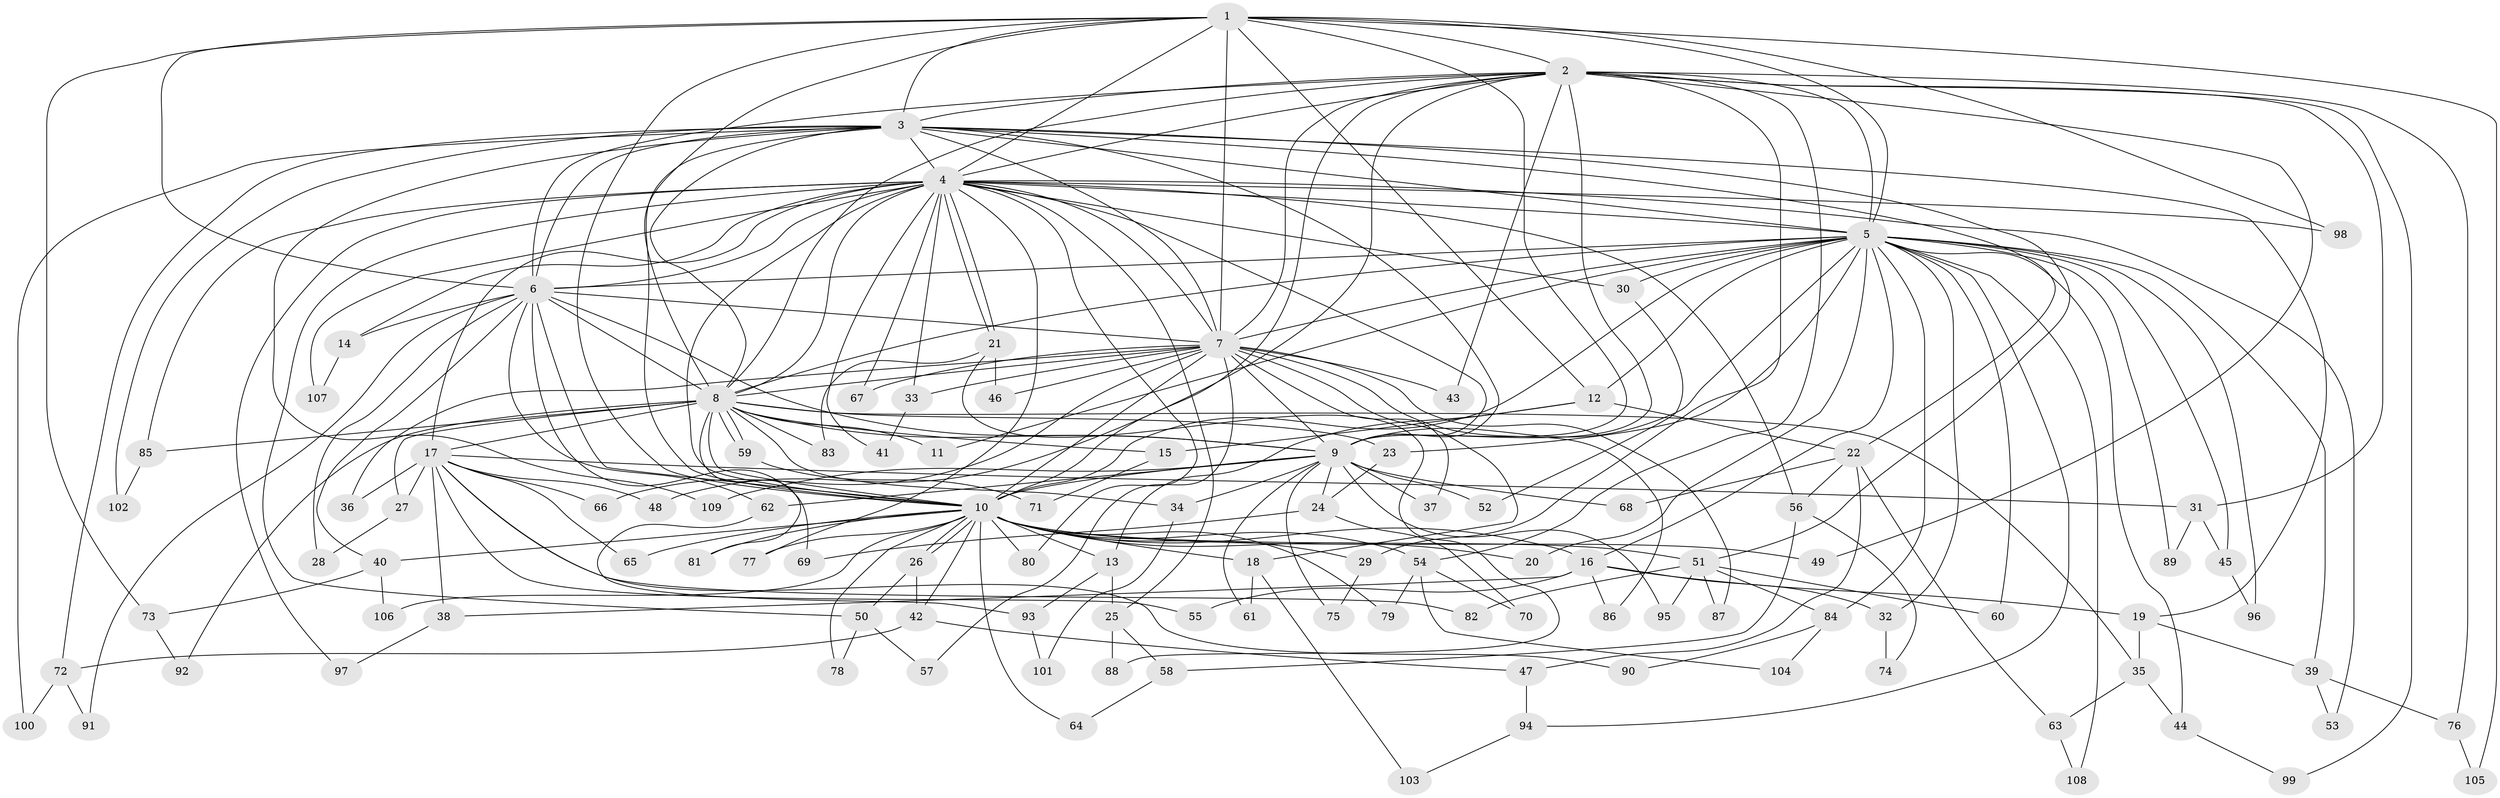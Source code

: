 // coarse degree distribution, {7: 0.05454545454545454, 3: 0.2909090909090909, 2: 0.21818181818181817, 21: 0.01818181818181818, 15: 0.05454545454545454, 4: 0.18181818181818182, 17: 0.01818181818181818, 6: 0.03636363636363636, 20: 0.03636363636363636, 19: 0.01818181818181818, 12: 0.03636363636363636, 5: 0.01818181818181818, 14: 0.01818181818181818}
// Generated by graph-tools (version 1.1) at 2025/36/03/04/25 23:36:29]
// undirected, 109 vertices, 243 edges
graph export_dot {
  node [color=gray90,style=filled];
  1;
  2;
  3;
  4;
  5;
  6;
  7;
  8;
  9;
  10;
  11;
  12;
  13;
  14;
  15;
  16;
  17;
  18;
  19;
  20;
  21;
  22;
  23;
  24;
  25;
  26;
  27;
  28;
  29;
  30;
  31;
  32;
  33;
  34;
  35;
  36;
  37;
  38;
  39;
  40;
  41;
  42;
  43;
  44;
  45;
  46;
  47;
  48;
  49;
  50;
  51;
  52;
  53;
  54;
  55;
  56;
  57;
  58;
  59;
  60;
  61;
  62;
  63;
  64;
  65;
  66;
  67;
  68;
  69;
  70;
  71;
  72;
  73;
  74;
  75;
  76;
  77;
  78;
  79;
  80;
  81;
  82;
  83;
  84;
  85;
  86;
  87;
  88;
  89;
  90;
  91;
  92;
  93;
  94;
  95;
  96;
  97;
  98;
  99;
  100;
  101;
  102;
  103;
  104;
  105;
  106;
  107;
  108;
  109;
  1 -- 2;
  1 -- 3;
  1 -- 4;
  1 -- 5;
  1 -- 6;
  1 -- 7;
  1 -- 8;
  1 -- 9;
  1 -- 10;
  1 -- 12;
  1 -- 73;
  1 -- 98;
  1 -- 105;
  2 -- 3;
  2 -- 4;
  2 -- 5;
  2 -- 6;
  2 -- 7;
  2 -- 8;
  2 -- 9;
  2 -- 10;
  2 -- 29;
  2 -- 31;
  2 -- 43;
  2 -- 48;
  2 -- 49;
  2 -- 54;
  2 -- 76;
  2 -- 99;
  3 -- 4;
  3 -- 5;
  3 -- 6;
  3 -- 7;
  3 -- 8;
  3 -- 9;
  3 -- 10;
  3 -- 19;
  3 -- 22;
  3 -- 51;
  3 -- 72;
  3 -- 100;
  3 -- 102;
  3 -- 109;
  4 -- 5;
  4 -- 6;
  4 -- 7;
  4 -- 8;
  4 -- 9;
  4 -- 10;
  4 -- 14;
  4 -- 17;
  4 -- 21;
  4 -- 21;
  4 -- 25;
  4 -- 30;
  4 -- 33;
  4 -- 41;
  4 -- 50;
  4 -- 53;
  4 -- 56;
  4 -- 67;
  4 -- 77;
  4 -- 80;
  4 -- 85;
  4 -- 97;
  4 -- 98;
  4 -- 107;
  5 -- 6;
  5 -- 7;
  5 -- 8;
  5 -- 9;
  5 -- 10;
  5 -- 11;
  5 -- 12;
  5 -- 16;
  5 -- 20;
  5 -- 23;
  5 -- 30;
  5 -- 32;
  5 -- 39;
  5 -- 44;
  5 -- 45;
  5 -- 60;
  5 -- 84;
  5 -- 89;
  5 -- 94;
  5 -- 96;
  5 -- 108;
  6 -- 7;
  6 -- 8;
  6 -- 9;
  6 -- 10;
  6 -- 14;
  6 -- 28;
  6 -- 40;
  6 -- 62;
  6 -- 69;
  6 -- 91;
  7 -- 8;
  7 -- 9;
  7 -- 10;
  7 -- 18;
  7 -- 33;
  7 -- 36;
  7 -- 37;
  7 -- 43;
  7 -- 46;
  7 -- 57;
  7 -- 66;
  7 -- 67;
  7 -- 86;
  7 -- 87;
  8 -- 9;
  8 -- 10;
  8 -- 11;
  8 -- 15;
  8 -- 17;
  8 -- 23;
  8 -- 27;
  8 -- 34;
  8 -- 35;
  8 -- 59;
  8 -- 59;
  8 -- 81;
  8 -- 83;
  8 -- 85;
  8 -- 92;
  9 -- 10;
  9 -- 24;
  9 -- 34;
  9 -- 37;
  9 -- 52;
  9 -- 61;
  9 -- 62;
  9 -- 68;
  9 -- 75;
  9 -- 95;
  9 -- 109;
  10 -- 13;
  10 -- 16;
  10 -- 18;
  10 -- 20;
  10 -- 26;
  10 -- 26;
  10 -- 29;
  10 -- 40;
  10 -- 42;
  10 -- 49;
  10 -- 51;
  10 -- 54;
  10 -- 64;
  10 -- 65;
  10 -- 77;
  10 -- 78;
  10 -- 79;
  10 -- 80;
  10 -- 81;
  10 -- 106;
  12 -- 13;
  12 -- 15;
  12 -- 22;
  13 -- 25;
  13 -- 93;
  14 -- 107;
  15 -- 71;
  16 -- 19;
  16 -- 32;
  16 -- 38;
  16 -- 55;
  16 -- 86;
  17 -- 27;
  17 -- 31;
  17 -- 36;
  17 -- 38;
  17 -- 48;
  17 -- 55;
  17 -- 65;
  17 -- 66;
  17 -- 82;
  17 -- 90;
  18 -- 61;
  18 -- 103;
  19 -- 35;
  19 -- 39;
  21 -- 46;
  21 -- 83;
  21 -- 88;
  22 -- 47;
  22 -- 56;
  22 -- 63;
  22 -- 68;
  23 -- 24;
  24 -- 69;
  24 -- 70;
  25 -- 58;
  25 -- 88;
  26 -- 42;
  26 -- 50;
  27 -- 28;
  29 -- 75;
  30 -- 52;
  31 -- 45;
  31 -- 89;
  32 -- 74;
  33 -- 41;
  34 -- 101;
  35 -- 44;
  35 -- 63;
  38 -- 97;
  39 -- 53;
  39 -- 76;
  40 -- 73;
  40 -- 106;
  42 -- 47;
  42 -- 72;
  44 -- 99;
  45 -- 96;
  47 -- 94;
  50 -- 57;
  50 -- 78;
  51 -- 60;
  51 -- 82;
  51 -- 84;
  51 -- 87;
  51 -- 95;
  54 -- 70;
  54 -- 79;
  54 -- 104;
  56 -- 58;
  56 -- 74;
  58 -- 64;
  59 -- 71;
  62 -- 93;
  63 -- 108;
  72 -- 91;
  72 -- 100;
  73 -- 92;
  76 -- 105;
  84 -- 90;
  84 -- 104;
  85 -- 102;
  93 -- 101;
  94 -- 103;
}
